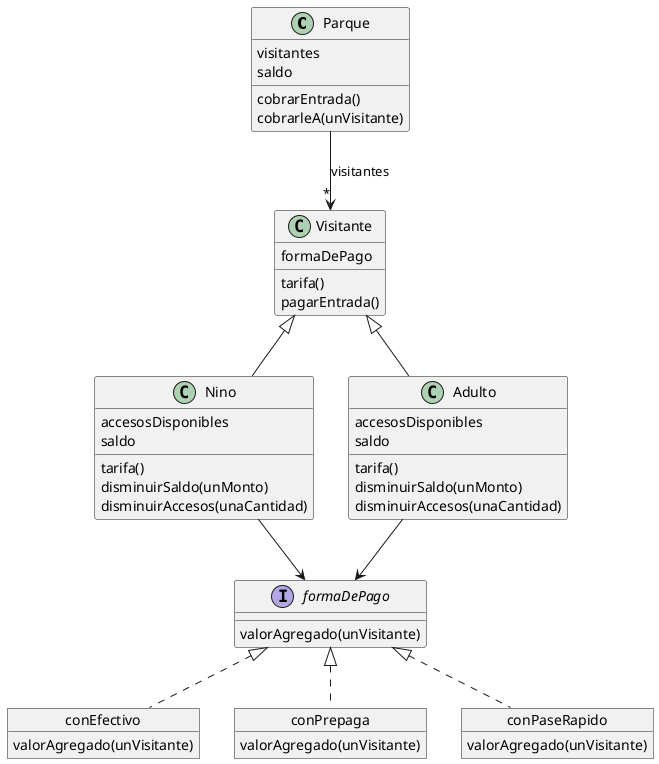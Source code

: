 @startuml diagrama

class Parque {
    visitantes
    saldo

    cobrarEntrada()
    cobrarleA(unVisitante)
}

class Visitante {
    formaDePago

    tarifa()
    pagarEntrada()
}

class Nino extends Visitante {
    accesosDisponibles
    saldo

    tarifa()
    disminuirSaldo(unMonto)
    disminuirAccesos(unaCantidad)
}

class Adulto extends Visitante {
    accesosDisponibles
    saldo

    tarifa()
    disminuirSaldo(unMonto)
    disminuirAccesos(unaCantidad)
}


interface formaDePago {
    valorAgregado(unVisitante)
}

object conEfectivo {
    valorAgregado(unVisitante)
}

object conPrepaga {
    valorAgregado(unVisitante)
}

object conPaseRapido {
    valorAgregado(unVisitante)
}


Parque --> "*" Visitante : visitantes
Nino --> formaDePago
Adulto --> formaDePago
conEfectivo .u.|> formaDePago
conPrepaga .u.|> formaDePago
conPaseRapido .u.|> formaDePago



@enduml